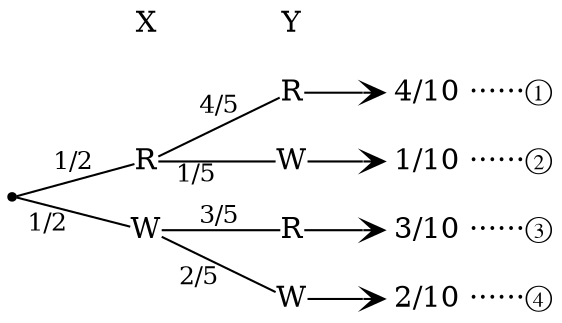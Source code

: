 digraph problem3 {
    rankdir = LR; // 左から右のレイアウトを指定

    // ダミーノード
    ""[shape=point];

    // ノードのスタイル設定
    node[shape=plain];

    // ノードの定義
    dummy [label=" "]
    Xlabel [label="X"]
    Ylabel [label="Y"]
    

    node1 [label="R"];
    node2 [label="W"];
    node3 [label="R"];
    node4 [label="W"];
    node5 [label="R"];
    node6 [label="W"];
    node7 [label=" 4/10 ······①"];
    node8 [label=" 1/10 ······②"];
    node9 [label=" 3/10 ······③"];
    node10 [label=" 2/10 ······④"];


    // エッジの定義（有向）
    "" -> node1 [label=<<font point-size="12" color="black">1/2</font>>, arrowhead=none];
    "" -> node2 [xlabel=<<font point-size="12" color="black">1/2</font>>, arrowhead=none];

    node1 -> node3 [label=<<font point-size="12" color="black">4/5</font>>, arrowhead=none];
    node1 -> node4 [xlabel=<<font point-size="12" color="black">1/5</font>>, arrowhead=none];

    node2 -> node5 [label=<<font point-size="12" color="black">3/5</font>>, arrowhead=none];
    node2 -> node6 [xlabel=<<font point-size="12" color="black">2/5</font>>, arrowhead=none];

    node3 -> node7 [arrowhead=vee];
    node4 -> node8 [arrowhead=vee];
    node5 -> node9 [arrowhead=vee];
    node6 -> node10 [arrowhead=vee];
    
    {rank=same; dummy; Xlabel; node1;}
    {rank=same; Ylabel; node3;}
}